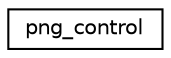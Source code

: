 digraph "Graphical Class Hierarchy"
{
  edge [fontname="Helvetica",fontsize="10",labelfontname="Helvetica",labelfontsize="10"];
  node [fontname="Helvetica",fontsize="10",shape=record];
  rankdir="LR";
  Node1 [label="png_control",height=0.2,width=0.4,color="black", fillcolor="white", style="filled",URL="$structpng__control.html"];
}
